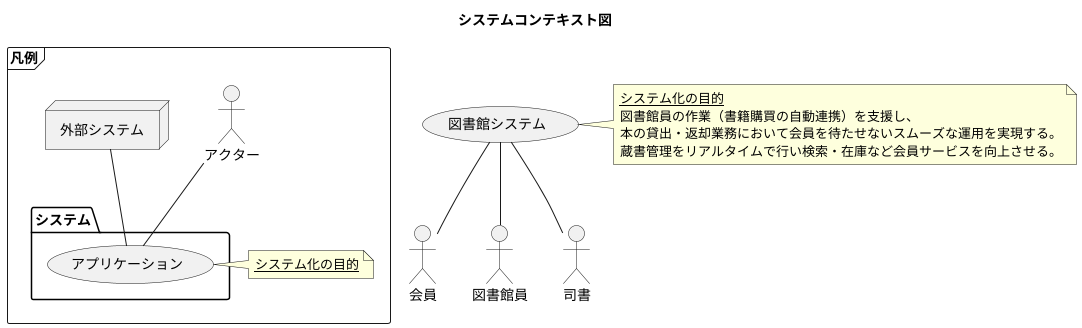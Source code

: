 @startuml

title システムコンテキスト図

frame 凡例 {
  ' アクター
  actor "アクター" as Actor1

  ' 外部システム
  node 外部システム as ExternalSystem

  ' システム
  package システム {
    usecase "アプリケーション" as App1

  }

  Actor1 -- App1
  ExternalSystem -- App1

  note right of App1
    <u>システム化の目的</u>
  end note
}

actor "会員" as Member
actor "図書館員" as Staff
actor "司書" as Librarian

usecase "図書館システム" as LibraryManagementSystem

LibraryManagementSystem -- Member
LibraryManagementSystem -- Staff
LibraryManagementSystem -- Librarian

note right of LibraryManagementSystem
<u>システム化の目的</u>
図書館員の作業（書籍購買の自動連携）を支援し、
本の貸出・返却業務において会員を待たせないスムーズな運用を実現する。
蔵書管理をリアルタイムで行い検索・在庫など会員サービスを向上させる。
end note

@enduml
